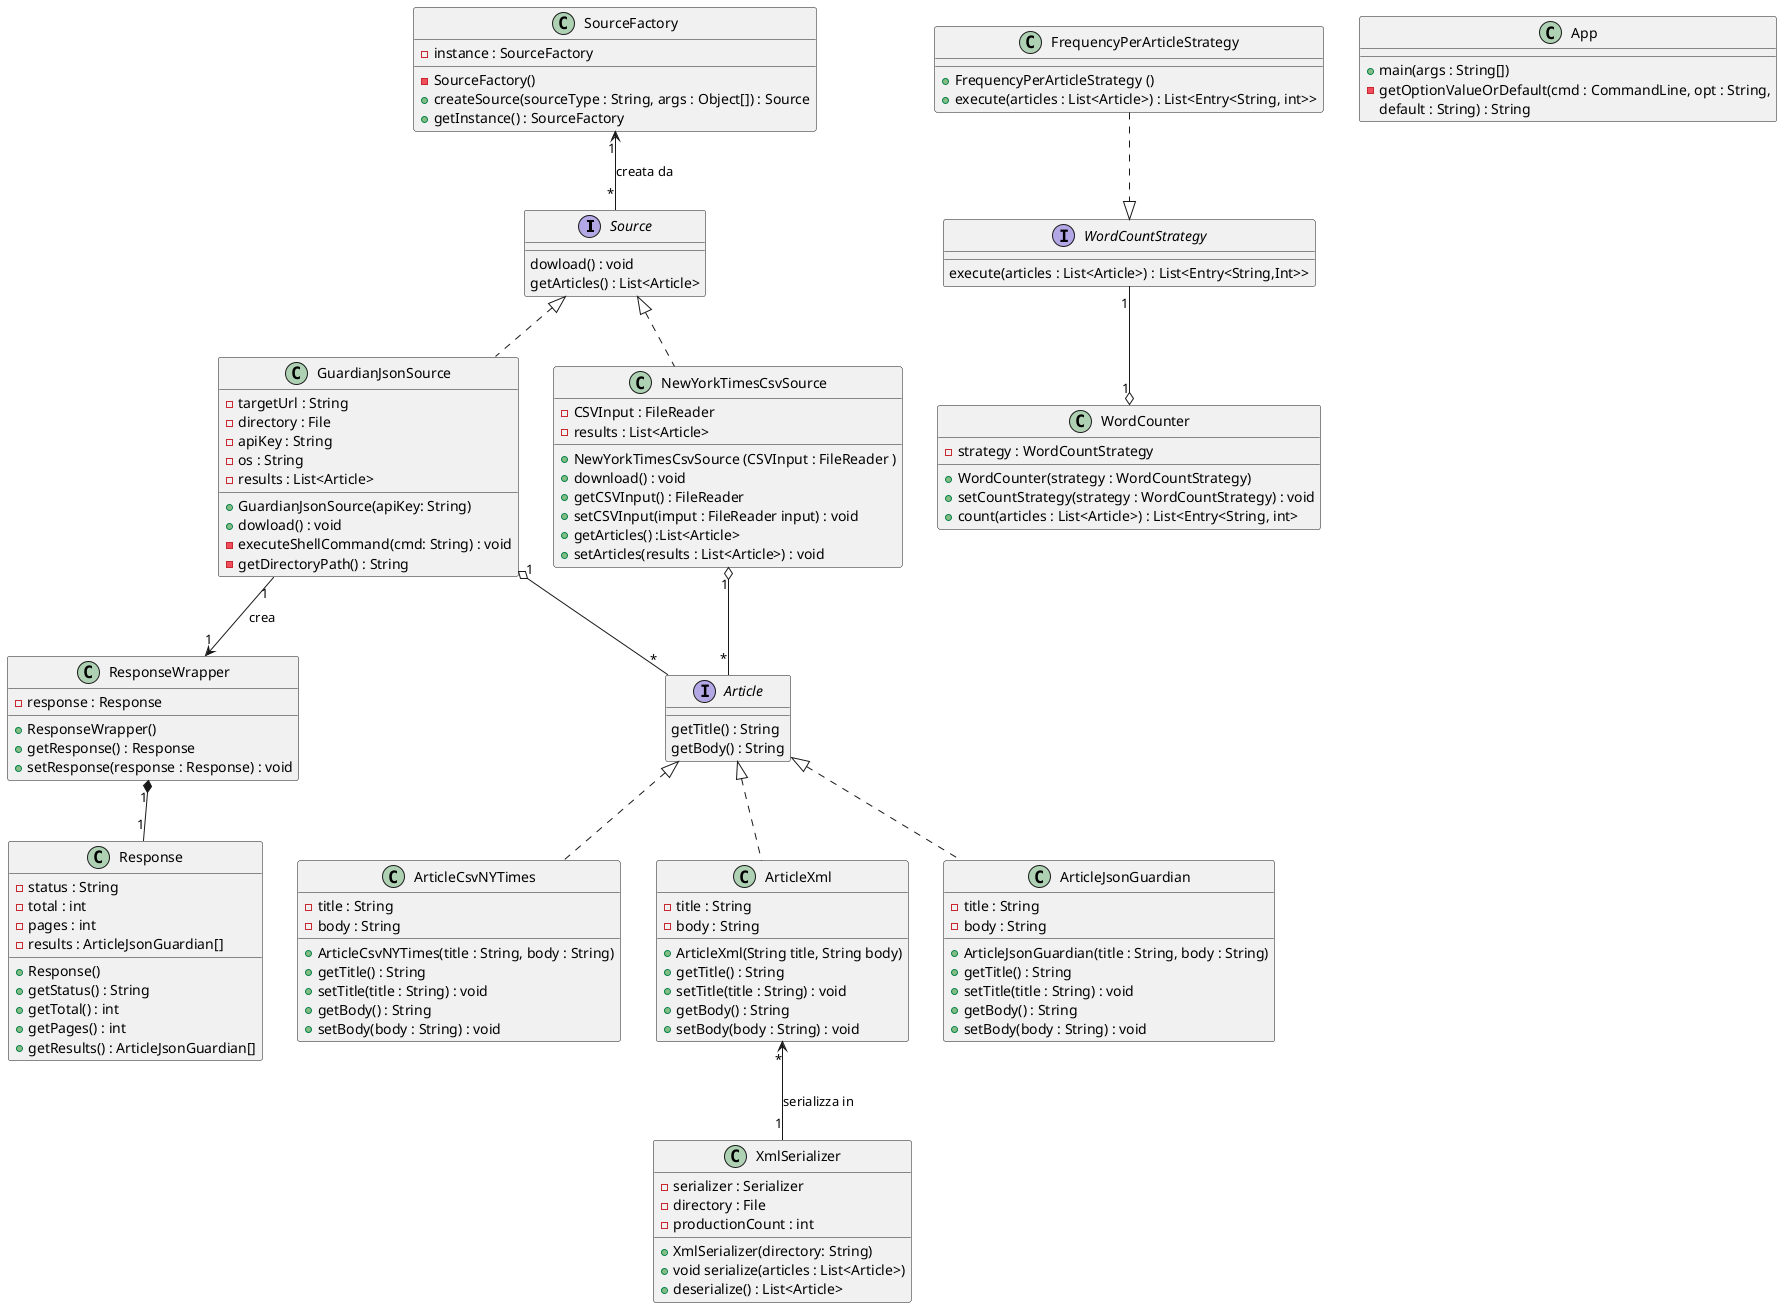 @startuml

interface Source {
    dowload() : void
    getArticles() : List<Article>
}

interface Article {
    getTitle() : String
    getBody() : String
}

interface WordCountStrategy {
    execute(articles : List<Article>) : List<Entry<String,Int>>
}

class GuardianJsonSource {
    - targetUrl : String
    - directory : File
    - apiKey : String
    - os : String
    - results : List<Article>
    
    + GuardianJsonSource(apiKey: String)
    + dowload() : void
    - executeShellCommand(cmd: String) : void
    - getDirectoryPath() : String
}

class NewYorkTimesCsvSource {
    - CSVInput : FileReader
    - results : List<Article>

    + NewYorkTimesCsvSource (CSVInput : FileReader )
    + download() : void
    + getCSVInput() : FileReader
    + setCSVInput(imput : FileReader input) : void
    + getArticles() :List<Article>
    + setArticles(results : List<Article>) : void
}

class XmlSerializer {
    - serializer : Serializer
    - directory : File
    - productionCount : int
    
    + XmlSerializer(directory: String)
    + void serialize(articles : List<Article>)
    + deserialize() : List<Article>
}

class ArticleJsonGuardian {
    - title : String
    - body : String
    
    + ArticleJsonGuardian(title : String, body : String)
    + getTitle() : String
    + setTitle(title : String) : void
    + getBody() : String
    + setBody(body : String) : void
}

class ArticleCsvNYTimes {
    - title : String
    - body : String
    
    + ArticleCsvNYTimes(title : String, body : String)
    + getTitle() : String
    + setTitle(title : String) : void
    + getBody() : String
    + setBody(body : String) : void
}

class ArticleXml {
    - title : String
    - body : String
    
    + ArticleXml(String title, String body)
    + getTitle() : String
    + setTitle(title : String) : void
    + getBody() : String
    + setBody(body : String) : void
}

class WordCounter {
    - strategy : WordCountStrategy
    
    + WordCounter(strategy : WordCountStrategy)
    + setCountStrategy(strategy : WordCountStrategy) : void
    + count(articles : List<Article>) : List<Entry<String, int>
}

class FrequencyPerArticleStrategy {
    + FrequencyPerArticleStrategy ()
    + execute(articles : List<Article>) : List<Entry<String, int>>
}

class SourceFactory {
    - instance : SourceFactory

    - SourceFactory() 
    + createSource(sourceType : String, args : Object[]) : Source
    + getInstance() : SourceFactory
}

class ResponseWrapper {
    - response : Response
    
    + ResponseWrapper()
    + getResponse() : Response
    + setResponse(response : Response) : void
}

class Response {
    - status : String
    - total : int
    - pages : int
    - results : ArticleJsonGuardian[]
    
    + Response()
    + getStatus() : String
    + getTotal() : int
    + getPages() : int
    + getResults() : ArticleJsonGuardian[]
}

class App {
    + main(args : String[])
    - getOptionValueOrDefault(cmd : CommandLine, opt : String, 
    default : String) : String
}

Article <|.. ArticleJsonGuardian
Article <|.. ArticleCsvNYTimes
Article <|.. ArticleXml

Source <|.. GuardianJsonSource
Source <|.. NewYorkTimesCsvSource 

SourceFactory "1" <-- "*" Source : creata da

GuardianJsonSource "1" o-- "*" Article
NewYorkTimesCsvSource "1" o-- "*" Article

ArticleXml "*" <-- "1" XmlSerializer : serializza in

FrequencyPerArticleStrategy ..|> WordCountStrategy

WordCountStrategy "1" --o "1" WordCounter

GuardianJsonSource "1" --> "1" ResponseWrapper : crea

ResponseWrapper "1" *-- "1" Response

@enduml
